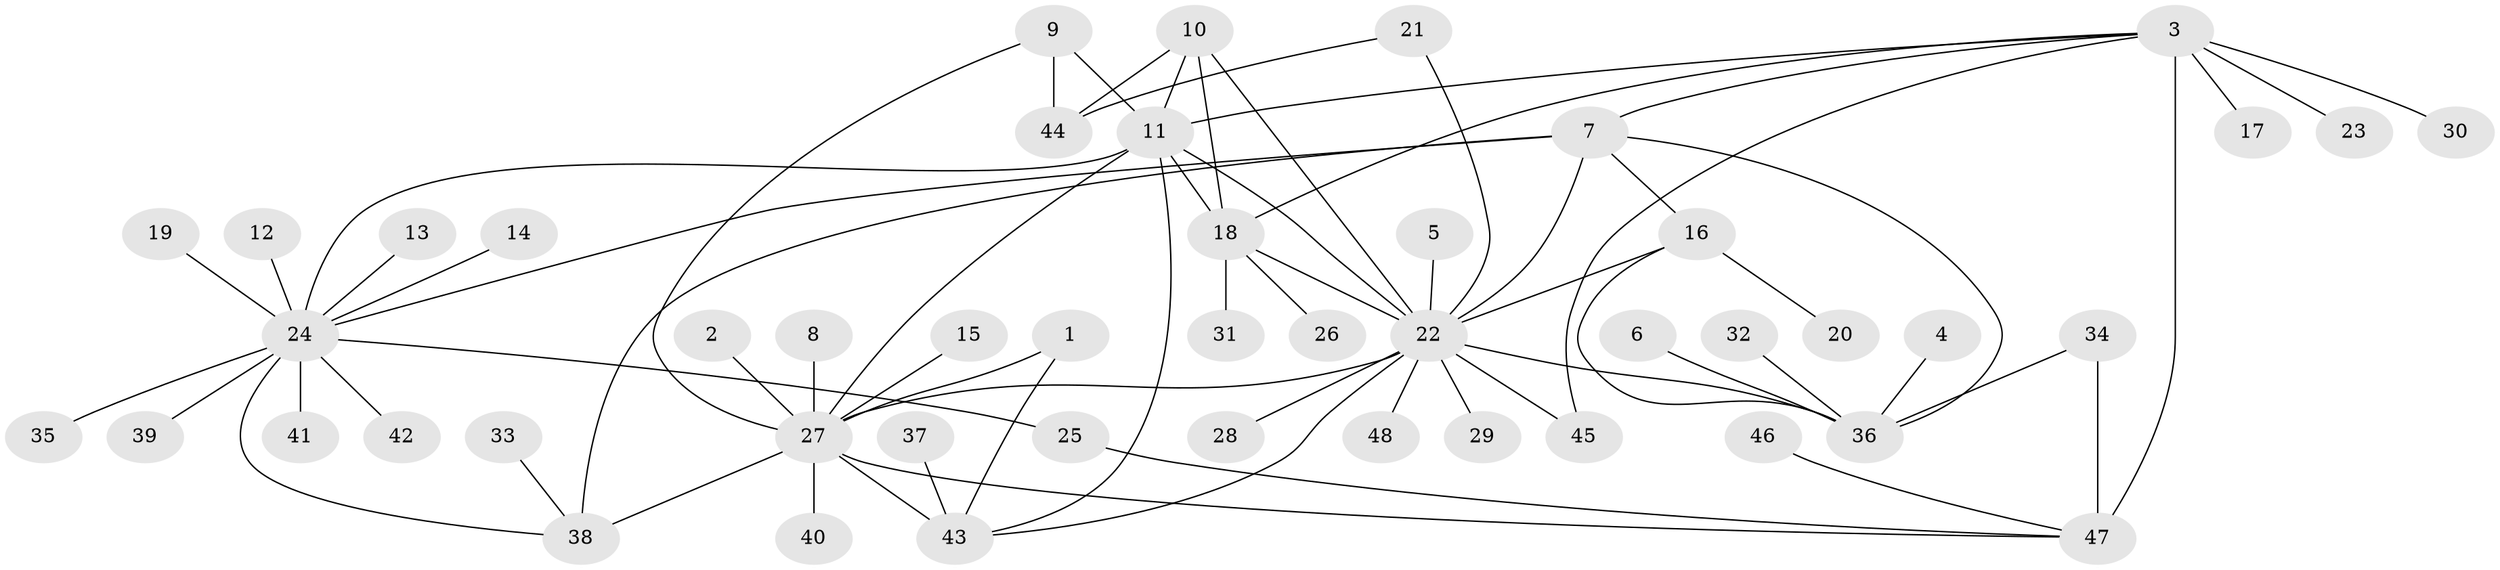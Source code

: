 // original degree distribution, {4: 0.043478260869565216, 9: 0.021739130434782608, 6: 0.021739130434782608, 8: 0.03260869565217391, 7: 0.043478260869565216, 10: 0.010869565217391304, 3: 0.05434782608695652, 5: 0.03260869565217391, 11: 0.021739130434782608, 1: 0.4782608695652174, 2: 0.2391304347826087}
// Generated by graph-tools (version 1.1) at 2025/50/03/09/25 03:50:28]
// undirected, 48 vertices, 69 edges
graph export_dot {
graph [start="1"]
  node [color=gray90,style=filled];
  1;
  2;
  3;
  4;
  5;
  6;
  7;
  8;
  9;
  10;
  11;
  12;
  13;
  14;
  15;
  16;
  17;
  18;
  19;
  20;
  21;
  22;
  23;
  24;
  25;
  26;
  27;
  28;
  29;
  30;
  31;
  32;
  33;
  34;
  35;
  36;
  37;
  38;
  39;
  40;
  41;
  42;
  43;
  44;
  45;
  46;
  47;
  48;
  1 -- 27 [weight=2.0];
  1 -- 43 [weight=1.0];
  2 -- 27 [weight=1.0];
  3 -- 7 [weight=2.0];
  3 -- 11 [weight=1.0];
  3 -- 17 [weight=1.0];
  3 -- 18 [weight=1.0];
  3 -- 23 [weight=1.0];
  3 -- 30 [weight=1.0];
  3 -- 45 [weight=1.0];
  3 -- 47 [weight=3.0];
  4 -- 36 [weight=1.0];
  5 -- 22 [weight=1.0];
  6 -- 36 [weight=1.0];
  7 -- 16 [weight=2.0];
  7 -- 22 [weight=1.0];
  7 -- 24 [weight=1.0];
  7 -- 36 [weight=1.0];
  7 -- 38 [weight=2.0];
  8 -- 27 [weight=1.0];
  9 -- 11 [weight=1.0];
  9 -- 27 [weight=1.0];
  9 -- 44 [weight=1.0];
  10 -- 11 [weight=1.0];
  10 -- 18 [weight=1.0];
  10 -- 22 [weight=1.0];
  10 -- 44 [weight=1.0];
  11 -- 18 [weight=1.0];
  11 -- 22 [weight=1.0];
  11 -- 24 [weight=1.0];
  11 -- 27 [weight=1.0];
  11 -- 43 [weight=1.0];
  12 -- 24 [weight=1.0];
  13 -- 24 [weight=1.0];
  14 -- 24 [weight=1.0];
  15 -- 27 [weight=1.0];
  16 -- 20 [weight=1.0];
  16 -- 22 [weight=1.0];
  16 -- 36 [weight=1.0];
  18 -- 22 [weight=1.0];
  18 -- 26 [weight=1.0];
  18 -- 31 [weight=1.0];
  19 -- 24 [weight=1.0];
  21 -- 22 [weight=1.0];
  21 -- 44 [weight=1.0];
  22 -- 27 [weight=1.0];
  22 -- 28 [weight=1.0];
  22 -- 29 [weight=1.0];
  22 -- 36 [weight=1.0];
  22 -- 43 [weight=1.0];
  22 -- 45 [weight=1.0];
  22 -- 48 [weight=1.0];
  24 -- 25 [weight=1.0];
  24 -- 35 [weight=1.0];
  24 -- 38 [weight=2.0];
  24 -- 39 [weight=1.0];
  24 -- 41 [weight=1.0];
  24 -- 42 [weight=1.0];
  25 -- 47 [weight=1.0];
  27 -- 38 [weight=2.0];
  27 -- 40 [weight=1.0];
  27 -- 43 [weight=2.0];
  27 -- 47 [weight=1.0];
  32 -- 36 [weight=1.0];
  33 -- 38 [weight=1.0];
  34 -- 36 [weight=1.0];
  34 -- 47 [weight=1.0];
  37 -- 43 [weight=1.0];
  46 -- 47 [weight=1.0];
}
